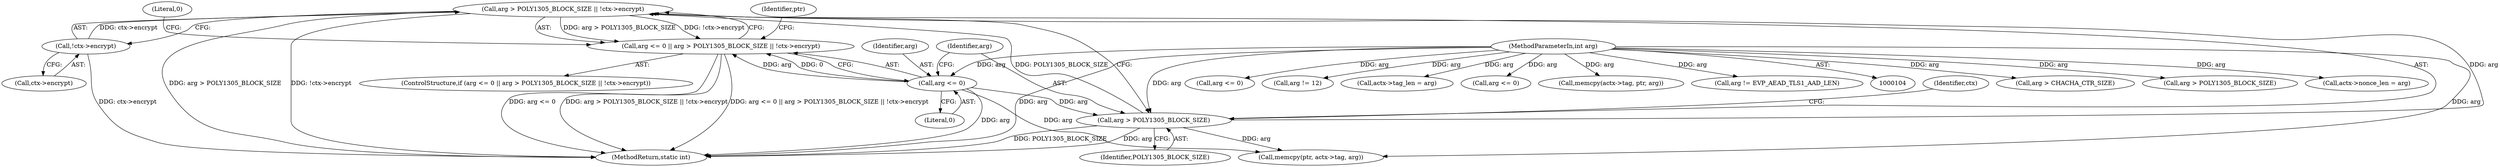 digraph "0_openssl_00d965474b22b54e4275232bc71ee0c699c5cd21_1@API" {
"1000341" [label="(Call,arg > POLY1305_BLOCK_SIZE || !ctx->encrypt)"];
"1000342" [label="(Call,arg > POLY1305_BLOCK_SIZE)"];
"1000338" [label="(Call,arg <= 0)"];
"1000107" [label="(MethodParameterIn,int arg)"];
"1000345" [label="(Call,!ctx->encrypt)"];
"1000337" [label="(Call,arg <= 0 || arg > POLY1305_BLOCK_SIZE || !ctx->encrypt)"];
"1000337" [label="(Call,arg <= 0 || arg > POLY1305_BLOCK_SIZE || !ctx->encrypt)"];
"1000336" [label="(ControlStructure,if (arg <= 0 || arg > POLY1305_BLOCK_SIZE || !ctx->encrypt))"];
"1000344" [label="(Identifier,POLY1305_BLOCK_SIZE)"];
"1000227" [label="(Call,arg > CHACHA_CTR_SIZE)"];
"1000312" [label="(Call,arg > POLY1305_BLOCK_SIZE)"];
"1000346" [label="(Call,ctx->encrypt)"];
"1000351" [label="(Call,memcpy(ptr, actx->tag, arg))"];
"1000347" [label="(Identifier,ctx)"];
"1000232" [label="(Call,actx->nonce_len = arg)"];
"1000107" [label="(MethodParameterIn,int arg)"];
"1000309" [label="(Call,arg <= 0)"];
"1000340" [label="(Literal,0)"];
"1000339" [label="(Identifier,arg)"];
"1000342" [label="(Call,arg > POLY1305_BLOCK_SIZE)"];
"1000345" [label="(Call,!ctx->encrypt)"];
"1000341" [label="(Call,arg > POLY1305_BLOCK_SIZE || !ctx->encrypt)"];
"1000241" [label="(Call,arg != 12)"];
"1000328" [label="(Call,actx->tag_len = arg)"];
"1000224" [label="(Call,arg <= 0)"];
"1000322" [label="(Call,memcpy(actx->tag, ptr, arg))"];
"1000352" [label="(Identifier,ptr)"];
"1000343" [label="(Identifier,arg)"];
"1000338" [label="(Call,arg <= 0)"];
"1000361" [label="(Call,arg != EVP_AEAD_TLS1_AAD_LEN)"];
"1000503" [label="(MethodReturn,static int)"];
"1000350" [label="(Literal,0)"];
"1000341" -> "1000337"  [label="AST: "];
"1000341" -> "1000342"  [label="CFG: "];
"1000341" -> "1000345"  [label="CFG: "];
"1000342" -> "1000341"  [label="AST: "];
"1000345" -> "1000341"  [label="AST: "];
"1000337" -> "1000341"  [label="CFG: "];
"1000341" -> "1000503"  [label="DDG: arg > POLY1305_BLOCK_SIZE"];
"1000341" -> "1000503"  [label="DDG: !ctx->encrypt"];
"1000341" -> "1000337"  [label="DDG: arg > POLY1305_BLOCK_SIZE"];
"1000341" -> "1000337"  [label="DDG: !ctx->encrypt"];
"1000342" -> "1000341"  [label="DDG: arg"];
"1000342" -> "1000341"  [label="DDG: POLY1305_BLOCK_SIZE"];
"1000345" -> "1000341"  [label="DDG: ctx->encrypt"];
"1000342" -> "1000344"  [label="CFG: "];
"1000343" -> "1000342"  [label="AST: "];
"1000344" -> "1000342"  [label="AST: "];
"1000347" -> "1000342"  [label="CFG: "];
"1000342" -> "1000503"  [label="DDG: POLY1305_BLOCK_SIZE"];
"1000342" -> "1000503"  [label="DDG: arg"];
"1000338" -> "1000342"  [label="DDG: arg"];
"1000107" -> "1000342"  [label="DDG: arg"];
"1000342" -> "1000351"  [label="DDG: arg"];
"1000338" -> "1000337"  [label="AST: "];
"1000338" -> "1000340"  [label="CFG: "];
"1000339" -> "1000338"  [label="AST: "];
"1000340" -> "1000338"  [label="AST: "];
"1000343" -> "1000338"  [label="CFG: "];
"1000337" -> "1000338"  [label="CFG: "];
"1000338" -> "1000503"  [label="DDG: arg"];
"1000338" -> "1000337"  [label="DDG: arg"];
"1000338" -> "1000337"  [label="DDG: 0"];
"1000107" -> "1000338"  [label="DDG: arg"];
"1000338" -> "1000351"  [label="DDG: arg"];
"1000107" -> "1000104"  [label="AST: "];
"1000107" -> "1000503"  [label="DDG: arg"];
"1000107" -> "1000224"  [label="DDG: arg"];
"1000107" -> "1000227"  [label="DDG: arg"];
"1000107" -> "1000232"  [label="DDG: arg"];
"1000107" -> "1000241"  [label="DDG: arg"];
"1000107" -> "1000309"  [label="DDG: arg"];
"1000107" -> "1000312"  [label="DDG: arg"];
"1000107" -> "1000322"  [label="DDG: arg"];
"1000107" -> "1000328"  [label="DDG: arg"];
"1000107" -> "1000351"  [label="DDG: arg"];
"1000107" -> "1000361"  [label="DDG: arg"];
"1000345" -> "1000346"  [label="CFG: "];
"1000346" -> "1000345"  [label="AST: "];
"1000345" -> "1000503"  [label="DDG: ctx->encrypt"];
"1000337" -> "1000336"  [label="AST: "];
"1000350" -> "1000337"  [label="CFG: "];
"1000352" -> "1000337"  [label="CFG: "];
"1000337" -> "1000503"  [label="DDG: arg <= 0"];
"1000337" -> "1000503"  [label="DDG: arg > POLY1305_BLOCK_SIZE || !ctx->encrypt"];
"1000337" -> "1000503"  [label="DDG: arg <= 0 || arg > POLY1305_BLOCK_SIZE || !ctx->encrypt"];
}
